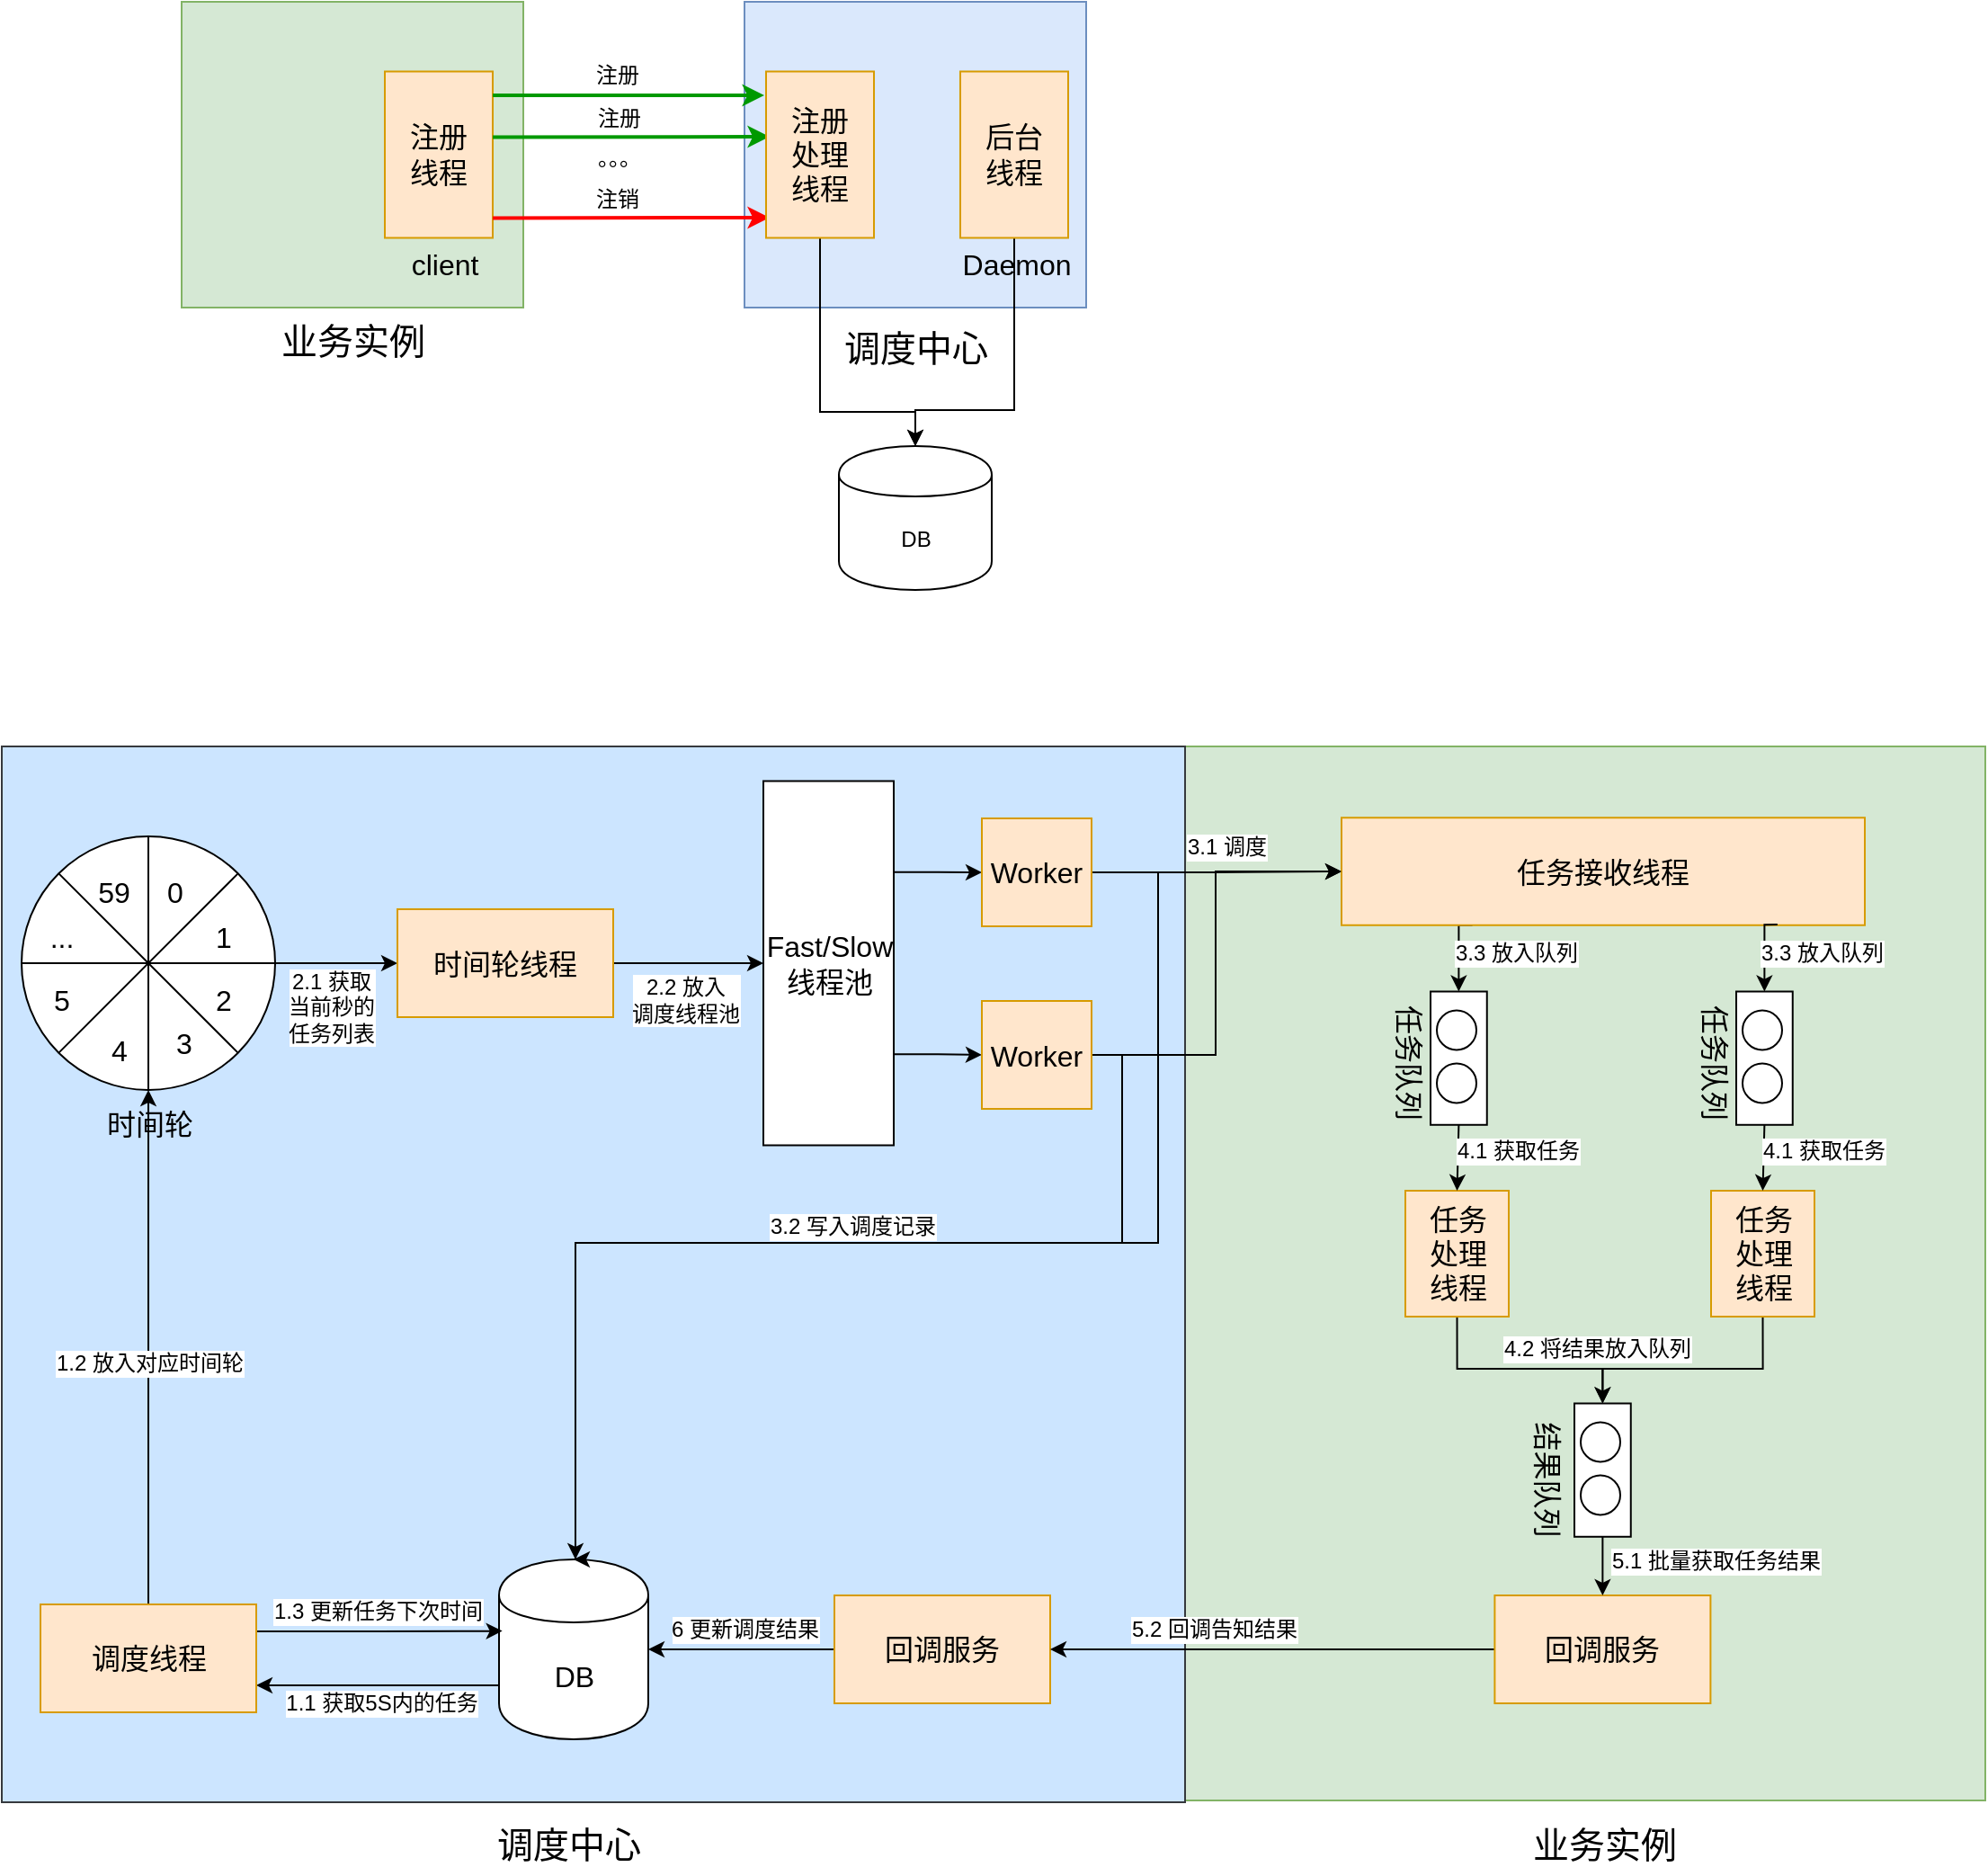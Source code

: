 <mxfile version="12.4.8" type="github">
  <diagram id="AHbCEerTlKpvjVQgfVZD" name="Page-1">
    <mxGraphModel dx="643" dy="357" grid="0" gridSize="10" guides="1" tooltips="1" connect="1" arrows="1" fold="1" page="0" pageScale="1" pageWidth="827" pageHeight="1169" math="0" shadow="0">
      <root>
        <mxCell id="0"/>
        <mxCell id="1" parent="0"/>
        <mxCell id="eP0P-MiQ1UnPu2ceCvQb-42" value="" style="rounded=0;whiteSpace=wrap;html=1;strokeColor=#82b366;strokeWidth=1;fillColor=#d5e8d4;" vertex="1" parent="1">
          <mxGeometry x="665" y="464" width="445" height="586" as="geometry"/>
        </mxCell>
        <mxCell id="eP0P-MiQ1UnPu2ceCvQb-41" value="" style="rounded=0;whiteSpace=wrap;html=1;strokeColor=#36393d;strokeWidth=1;fillColor=#cce5ff;" vertex="1" parent="1">
          <mxGeometry x="7" y="464" width="658" height="587" as="geometry"/>
        </mxCell>
        <mxCell id="mJArkg921WcpEoAyN8Te-1" value="" style="rounded=0;whiteSpace=wrap;html=1;fillColor=#d5e8d4;strokeColor=#82b366;" parent="1" vertex="1">
          <mxGeometry x="107" y="50" width="190" height="170" as="geometry"/>
        </mxCell>
        <mxCell id="mJArkg921WcpEoAyN8Te-2" value="&lt;font style=&quot;font-size: 16px&quot;&gt;注册&lt;br&gt;线程&lt;/font&gt;" style="rounded=0;whiteSpace=wrap;html=1;fillColor=#ffe6cc;strokeColor=#d79b00;" parent="1" vertex="1">
          <mxGeometry x="220" y="88.75" width="60" height="92.5" as="geometry"/>
        </mxCell>
        <mxCell id="mJArkg921WcpEoAyN8Te-3" value="&lt;font style=&quot;font-size: 20px&quot;&gt;业务实例&lt;/font&gt;" style="text;html=1;align=center;verticalAlign=middle;resizable=0;points=[];autosize=1;" parent="1" vertex="1">
          <mxGeometry x="152" y="228" width="100" height="20" as="geometry"/>
        </mxCell>
        <mxCell id="mJArkg921WcpEoAyN8Te-4" value="" style="rounded=0;whiteSpace=wrap;html=1;fillColor=#dae8fc;strokeColor=#6c8ebf;" parent="1" vertex="1">
          <mxGeometry x="420" y="50" width="190" height="170" as="geometry"/>
        </mxCell>
        <mxCell id="mJArkg921WcpEoAyN8Te-5" value="" style="endArrow=classic;html=1;strokeColor=#009900;strokeWidth=2;" parent="1" edge="1">
          <mxGeometry width="50" height="50" relative="1" as="geometry">
            <mxPoint x="280" y="102" as="sourcePoint"/>
            <mxPoint x="431" y="102" as="targetPoint"/>
          </mxGeometry>
        </mxCell>
        <mxCell id="mJArkg921WcpEoAyN8Te-8" value="注册" style="text;html=1;align=center;verticalAlign=middle;resizable=0;points=[];labelBackgroundColor=#ffffff;" parent="mJArkg921WcpEoAyN8Te-5" vertex="1" connectable="0">
          <mxGeometry x="-0.138" y="4" relative="1" as="geometry">
            <mxPoint x="4.01" y="-7.42" as="offset"/>
          </mxGeometry>
        </mxCell>
        <mxCell id="mJArkg921WcpEoAyN8Te-6" value="" style="endArrow=classic;html=1;exitX=1;exitY=0.25;exitDx=0;exitDy=0;entryX=0.033;entryY=0.878;entryDx=0;entryDy=0;entryPerimeter=0;strokeColor=#FF0000;strokeWidth=2;" parent="1" target="mJArkg921WcpEoAyN8Te-20" edge="1">
          <mxGeometry width="50" height="50" relative="1" as="geometry">
            <mxPoint x="280" y="170.29" as="sourcePoint"/>
            <mxPoint x="416.96" y="170.0" as="targetPoint"/>
          </mxGeometry>
        </mxCell>
        <mxCell id="mJArkg921WcpEoAyN8Te-7" value="" style="endArrow=classic;html=1;exitX=1;exitY=0.25;exitDx=0;exitDy=0;entryX=0.033;entryY=0.392;entryDx=0;entryDy=0;entryPerimeter=0;strokeColor=#009900;strokeWidth=2;" parent="1" target="mJArkg921WcpEoAyN8Te-20" edge="1">
          <mxGeometry width="50" height="50" relative="1" as="geometry">
            <mxPoint x="280" y="125.29" as="sourcePoint"/>
            <mxPoint x="416.96" y="125.0" as="targetPoint"/>
          </mxGeometry>
        </mxCell>
        <mxCell id="mJArkg921WcpEoAyN8Te-10" value="注册" style="text;html=1;align=center;verticalAlign=middle;resizable=0;points=[];labelBackgroundColor=#ffffff;" parent="1" vertex="1" connectable="0">
          <mxGeometry x="337.001" y="122.995" as="geometry">
            <mxPoint x="13.01" y="-8.42" as="offset"/>
          </mxGeometry>
        </mxCell>
        <mxCell id="mJArkg921WcpEoAyN8Te-11" value="。。。" style="text;html=1;align=center;verticalAlign=middle;resizable=0;points=[];labelBackgroundColor=#ffffff;" parent="1" vertex="1" connectable="0">
          <mxGeometry x="337.001" y="144.995" as="geometry">
            <mxPoint x="13.01" y="-8.42" as="offset"/>
          </mxGeometry>
        </mxCell>
        <mxCell id="mJArkg921WcpEoAyN8Te-12" value="注销" style="text;html=1;align=center;verticalAlign=middle;resizable=0;points=[];labelBackgroundColor=#ffffff;" parent="1" vertex="1" connectable="0">
          <mxGeometry x="344.001" y="164.995" as="geometry">
            <mxPoint x="5.01" y="-5.42" as="offset"/>
          </mxGeometry>
        </mxCell>
        <mxCell id="mJArkg921WcpEoAyN8Te-13" value="DB" style="shape=cylinder;whiteSpace=wrap;html=1;boundedLbl=1;backgroundOutline=1;" parent="1" vertex="1">
          <mxGeometry x="472.5" y="297" width="85" height="80" as="geometry"/>
        </mxCell>
        <mxCell id="eP0P-MiQ1UnPu2ceCvQb-130" style="edgeStyle=orthogonalEdgeStyle;rounded=0;orthogonalLoop=1;jettySize=auto;html=1;exitX=0.5;exitY=1;exitDx=0;exitDy=0;strokeColor=#000000;strokeWidth=1;" edge="1" parent="1" source="mJArkg921WcpEoAyN8Te-16" target="mJArkg921WcpEoAyN8Te-13">
          <mxGeometry relative="1" as="geometry">
            <Array as="points">
              <mxPoint x="570" y="277"/>
              <mxPoint x="515" y="277"/>
            </Array>
          </mxGeometry>
        </mxCell>
        <mxCell id="mJArkg921WcpEoAyN8Te-16" value="&lt;font style=&quot;font-size: 16px&quot;&gt;后台&lt;br&gt;线程&lt;br&gt;&lt;/font&gt;" style="rounded=0;whiteSpace=wrap;html=1;fillColor=#ffe6cc;strokeColor=#d79b00;" parent="1" vertex="1">
          <mxGeometry x="540" y="88.75" width="60" height="92.5" as="geometry"/>
        </mxCell>
        <mxCell id="mJArkg921WcpEoAyN8Te-18" value="&lt;font style=&quot;font-size: 20px&quot;&gt;调度中心&lt;/font&gt;" style="text;html=1;align=center;verticalAlign=middle;resizable=0;points=[];autosize=1;" parent="1" vertex="1">
          <mxGeometry x="465" y="232" width="100" height="20" as="geometry"/>
        </mxCell>
        <mxCell id="mJArkg921WcpEoAyN8Te-19" value="&lt;font style=&quot;font-size: 16px&quot;&gt;client&lt;/font&gt;" style="text;html=1;align=center;verticalAlign=middle;resizable=0;points=[];autosize=1;" parent="1" vertex="1">
          <mxGeometry x="229" y="186" width="47" height="19" as="geometry"/>
        </mxCell>
        <mxCell id="eP0P-MiQ1UnPu2ceCvQb-128" style="edgeStyle=orthogonalEdgeStyle;rounded=0;orthogonalLoop=1;jettySize=auto;html=1;exitX=0.5;exitY=1;exitDx=0;exitDy=0;strokeColor=#000000;strokeWidth=1;" edge="1" parent="1" source="mJArkg921WcpEoAyN8Te-20" target="mJArkg921WcpEoAyN8Te-13">
          <mxGeometry relative="1" as="geometry">
            <Array as="points">
              <mxPoint x="462" y="278"/>
              <mxPoint x="515" y="278"/>
            </Array>
          </mxGeometry>
        </mxCell>
        <mxCell id="mJArkg921WcpEoAyN8Te-20" value="&lt;font style=&quot;font-size: 16px&quot;&gt;注册&lt;br&gt;处理&lt;br&gt;线程&lt;br&gt;&lt;/font&gt;" style="rounded=0;whiteSpace=wrap;html=1;fillColor=#ffe6cc;strokeColor=#d79b00;" parent="1" vertex="1">
          <mxGeometry x="432" y="88.75" width="60" height="92.5" as="geometry"/>
        </mxCell>
        <mxCell id="mJArkg921WcpEoAyN8Te-21" value="&lt;font style=&quot;font-size: 16px&quot;&gt;Daemon&lt;/font&gt;" style="text;html=1;align=center;verticalAlign=middle;resizable=0;points=[];autosize=1;" parent="1" vertex="1">
          <mxGeometry x="535.5" y="186" width="70" height="19" as="geometry"/>
        </mxCell>
        <mxCell id="eP0P-MiQ1UnPu2ceCvQb-62" style="edgeStyle=orthogonalEdgeStyle;rounded=0;orthogonalLoop=1;jettySize=auto;html=1;exitX=0;exitY=0.7;exitDx=0;exitDy=0;entryX=1;entryY=0.75;entryDx=0;entryDy=0;strokeColor=#000000;strokeWidth=1;" edge="1" parent="1" source="eP0P-MiQ1UnPu2ceCvQb-2" target="eP0P-MiQ1UnPu2ceCvQb-3">
          <mxGeometry relative="1" as="geometry"/>
        </mxCell>
        <mxCell id="eP0P-MiQ1UnPu2ceCvQb-63" value="1.1 获取5S内的任务" style="text;html=1;align=center;verticalAlign=middle;resizable=0;points=[];labelBackgroundColor=#ffffff;" vertex="1" connectable="0" parent="eP0P-MiQ1UnPu2ceCvQb-62">
          <mxGeometry x="-0.059" y="4" relative="1" as="geometry">
            <mxPoint x="-1.88" y="5.65" as="offset"/>
          </mxGeometry>
        </mxCell>
        <mxCell id="eP0P-MiQ1UnPu2ceCvQb-2" value="&lt;font style=&quot;font-size: 16px&quot;&gt;DB&lt;/font&gt;" style="shape=cylinder;whiteSpace=wrap;html=1;boundedLbl=1;backgroundOutline=1;" vertex="1" parent="1">
          <mxGeometry x="283.5" y="916" width="83" height="100" as="geometry"/>
        </mxCell>
        <mxCell id="eP0P-MiQ1UnPu2ceCvQb-64" style="edgeStyle=orthogonalEdgeStyle;rounded=0;orthogonalLoop=1;jettySize=auto;html=1;exitX=0.5;exitY=0;exitDx=0;exitDy=0;entryX=0.5;entryY=1;entryDx=0;entryDy=0;entryPerimeter=0;strokeColor=#000000;strokeWidth=1;" edge="1" parent="1" source="eP0P-MiQ1UnPu2ceCvQb-3" target="eP0P-MiQ1UnPu2ceCvQb-5">
          <mxGeometry relative="1" as="geometry"/>
        </mxCell>
        <mxCell id="eP0P-MiQ1UnPu2ceCvQb-65" value="1.2 放入对应时间轮" style="text;html=1;align=center;verticalAlign=middle;resizable=0;points=[];labelBackgroundColor=#ffffff;" vertex="1" connectable="0" parent="eP0P-MiQ1UnPu2ceCvQb-64">
          <mxGeometry x="-0.351" y="2" relative="1" as="geometry">
            <mxPoint x="2.56" y="-40.88" as="offset"/>
          </mxGeometry>
        </mxCell>
        <mxCell id="eP0P-MiQ1UnPu2ceCvQb-66" style="edgeStyle=orthogonalEdgeStyle;rounded=0;orthogonalLoop=1;jettySize=auto;html=1;exitX=1;exitY=0.25;exitDx=0;exitDy=0;entryX=0.022;entryY=0.398;entryDx=0;entryDy=0;entryPerimeter=0;strokeColor=#000000;strokeWidth=1;" edge="1" parent="1" source="eP0P-MiQ1UnPu2ceCvQb-3" target="eP0P-MiQ1UnPu2ceCvQb-2">
          <mxGeometry relative="1" as="geometry"/>
        </mxCell>
        <mxCell id="eP0P-MiQ1UnPu2ceCvQb-67" value="1.3 更新任务下次时间" style="text;html=1;align=center;verticalAlign=middle;resizable=0;points=[];labelBackgroundColor=#ffffff;" vertex="1" connectable="0" parent="eP0P-MiQ1UnPu2ceCvQb-66">
          <mxGeometry x="-0.287" y="-1" relative="1" as="geometry">
            <mxPoint x="18.65" y="-11.76" as="offset"/>
          </mxGeometry>
        </mxCell>
        <mxCell id="eP0P-MiQ1UnPu2ceCvQb-3" value="&lt;font style=&quot;font-size: 16px&quot;&gt;调度线程&lt;/font&gt;" style="rounded=0;whiteSpace=wrap;html=1;strokeColor=#d79b00;fillColor=#ffe6cc;" vertex="1" parent="1">
          <mxGeometry x="28.5" y="941" width="120" height="60" as="geometry"/>
        </mxCell>
        <mxCell id="eP0P-MiQ1UnPu2ceCvQb-68" style="edgeStyle=orthogonalEdgeStyle;rounded=0;orthogonalLoop=1;jettySize=auto;html=1;entryX=0;entryY=0.5;entryDx=0;entryDy=0;strokeColor=#000000;strokeWidth=1;" edge="1" parent="1" source="eP0P-MiQ1UnPu2ceCvQb-5" target="eP0P-MiQ1UnPu2ceCvQb-18">
          <mxGeometry relative="1" as="geometry"/>
        </mxCell>
        <mxCell id="eP0P-MiQ1UnPu2ceCvQb-69" value="2.1 获取&lt;br&gt;当前秒的&lt;br&gt;任务列表" style="text;html=1;align=center;verticalAlign=middle;resizable=0;points=[];labelBackgroundColor=#ffffff;" vertex="1" connectable="0" parent="eP0P-MiQ1UnPu2ceCvQb-68">
          <mxGeometry x="0.01" y="-2" relative="1" as="geometry">
            <mxPoint x="-4.12" y="21.76" as="offset"/>
          </mxGeometry>
        </mxCell>
        <mxCell id="eP0P-MiQ1UnPu2ceCvQb-5" value="" style="verticalLabelPosition=bottom;verticalAlign=top;html=1;shape=mxgraph.flowchart.summing_function;" vertex="1" parent="1">
          <mxGeometry x="18" y="514" width="141" height="141" as="geometry"/>
        </mxCell>
        <mxCell id="eP0P-MiQ1UnPu2ceCvQb-6" value="" style="endArrow=none;html=1;strokeColor=#000000;strokeWidth=1;exitX=0.145;exitY=0.855;exitDx=0;exitDy=0;exitPerimeter=0;entryX=0.855;entryY=0.145;entryDx=0;entryDy=0;entryPerimeter=0;" edge="1" parent="1" source="eP0P-MiQ1UnPu2ceCvQb-5" target="eP0P-MiQ1UnPu2ceCvQb-5">
          <mxGeometry width="50" height="50" relative="1" as="geometry">
            <mxPoint x="117" y="876" as="sourcePoint"/>
            <mxPoint x="167" y="826" as="targetPoint"/>
          </mxGeometry>
        </mxCell>
        <mxCell id="eP0P-MiQ1UnPu2ceCvQb-7" value="" style="endArrow=none;html=1;strokeColor=#000000;strokeWidth=1;exitX=0.145;exitY=0.145;exitDx=0;exitDy=0;exitPerimeter=0;entryX=0.855;entryY=0.855;entryDx=0;entryDy=0;entryPerimeter=0;" edge="1" parent="1" source="eP0P-MiQ1UnPu2ceCvQb-5" target="eP0P-MiQ1UnPu2ceCvQb-5">
          <mxGeometry width="50" height="50" relative="1" as="geometry">
            <mxPoint x="48.445" y="644.555" as="sourcePoint"/>
            <mxPoint x="148.555" y="544.445" as="targetPoint"/>
          </mxGeometry>
        </mxCell>
        <mxCell id="eP0P-MiQ1UnPu2ceCvQb-8" value="&lt;font style=&quot;font-size: 16px&quot;&gt;0&lt;/font&gt;" style="text;html=1;align=center;verticalAlign=middle;resizable=0;points=[];autosize=1;" vertex="1" parent="1">
          <mxGeometry x="93" y="535" width="19" height="19" as="geometry"/>
        </mxCell>
        <mxCell id="eP0P-MiQ1UnPu2ceCvQb-9" value="&lt;font style=&quot;font-size: 16px&quot;&gt;1&lt;/font&gt;" style="text;html=1;align=center;verticalAlign=middle;resizable=0;points=[];autosize=1;" vertex="1" parent="1">
          <mxGeometry x="120" y="560" width="19" height="19" as="geometry"/>
        </mxCell>
        <mxCell id="eP0P-MiQ1UnPu2ceCvQb-10" value="&lt;font style=&quot;font-size: 16px&quot;&gt;2&lt;/font&gt;" style="text;html=1;align=center;verticalAlign=middle;resizable=0;points=[];autosize=1;" vertex="1" parent="1">
          <mxGeometry x="120" y="595" width="19" height="19" as="geometry"/>
        </mxCell>
        <mxCell id="eP0P-MiQ1UnPu2ceCvQb-11" value="&lt;font style=&quot;font-size: 16px&quot;&gt;3&lt;/font&gt;" style="text;html=1;align=center;verticalAlign=middle;resizable=0;points=[];autosize=1;" vertex="1" parent="1">
          <mxGeometry x="98" y="619" width="19" height="19" as="geometry"/>
        </mxCell>
        <mxCell id="eP0P-MiQ1UnPu2ceCvQb-12" value="&lt;font style=&quot;font-size: 16px&quot;&gt;4&lt;/font&gt;" style="text;html=1;align=center;verticalAlign=middle;resizable=0;points=[];autosize=1;" vertex="1" parent="1">
          <mxGeometry x="62.5" y="623" width="19" height="19" as="geometry"/>
        </mxCell>
        <mxCell id="eP0P-MiQ1UnPu2ceCvQb-13" value="&lt;font style=&quot;font-size: 16px&quot;&gt;5&lt;/font&gt;" style="text;html=1;align=center;verticalAlign=middle;resizable=0;points=[];autosize=1;" vertex="1" parent="1">
          <mxGeometry x="30" y="595" width="19" height="19" as="geometry"/>
        </mxCell>
        <mxCell id="eP0P-MiQ1UnPu2ceCvQb-14" value="&lt;span style=&quot;font-size: 16px&quot;&gt;...&lt;/span&gt;" style="text;html=1;align=center;verticalAlign=middle;resizable=0;points=[];autosize=1;" vertex="1" parent="1">
          <mxGeometry x="28" y="560" width="23" height="19" as="geometry"/>
        </mxCell>
        <mxCell id="eP0P-MiQ1UnPu2ceCvQb-15" value="&lt;font style=&quot;font-size: 16px&quot;&gt;59&lt;/font&gt;" style="text;html=1;align=center;verticalAlign=middle;resizable=0;points=[];autosize=1;" vertex="1" parent="1">
          <mxGeometry x="55" y="535" width="28" height="19" as="geometry"/>
        </mxCell>
        <mxCell id="eP0P-MiQ1UnPu2ceCvQb-17" value="&lt;span style=&quot;font-size: 16px&quot;&gt;时间轮&lt;/span&gt;" style="text;html=1;align=center;verticalAlign=middle;resizable=0;points=[];autosize=1;" vertex="1" parent="1">
          <mxGeometry x="59.5" y="664" width="58" height="19" as="geometry"/>
        </mxCell>
        <mxCell id="eP0P-MiQ1UnPu2ceCvQb-70" style="edgeStyle=orthogonalEdgeStyle;rounded=0;orthogonalLoop=1;jettySize=auto;html=1;exitX=1;exitY=0.5;exitDx=0;exitDy=0;entryX=0;entryY=0.5;entryDx=0;entryDy=0;strokeColor=#000000;strokeWidth=1;" edge="1" parent="1" source="eP0P-MiQ1UnPu2ceCvQb-18" target="eP0P-MiQ1UnPu2ceCvQb-20">
          <mxGeometry relative="1" as="geometry"/>
        </mxCell>
        <mxCell id="eP0P-MiQ1UnPu2ceCvQb-71" value="2.2 放入&lt;br&gt;调度线程池" style="text;html=1;align=center;verticalAlign=middle;resizable=0;points=[];labelBackgroundColor=#ffffff;" vertex="1" connectable="0" parent="eP0P-MiQ1UnPu2ceCvQb-70">
          <mxGeometry x="-0.149" y="2" relative="1" as="geometry">
            <mxPoint x="3.94" y="22.26" as="offset"/>
          </mxGeometry>
        </mxCell>
        <mxCell id="eP0P-MiQ1UnPu2ceCvQb-18" value="&lt;font style=&quot;font-size: 16px&quot;&gt;时间轮线程&lt;/font&gt;" style="rounded=0;whiteSpace=wrap;html=1;strokeColor=#d79b00;fillColor=#ffe6cc;" vertex="1" parent="1">
          <mxGeometry x="227" y="554.5" width="120" height="60" as="geometry"/>
        </mxCell>
        <mxCell id="eP0P-MiQ1UnPu2ceCvQb-72" style="edgeStyle=orthogonalEdgeStyle;rounded=0;orthogonalLoop=1;jettySize=auto;html=1;exitX=1;exitY=0.25;exitDx=0;exitDy=0;entryX=0;entryY=0.5;entryDx=0;entryDy=0;strokeColor=#000000;strokeWidth=1;" edge="1" parent="1" source="eP0P-MiQ1UnPu2ceCvQb-20" target="eP0P-MiQ1UnPu2ceCvQb-22">
          <mxGeometry relative="1" as="geometry"/>
        </mxCell>
        <mxCell id="eP0P-MiQ1UnPu2ceCvQb-73" style="edgeStyle=orthogonalEdgeStyle;rounded=0;orthogonalLoop=1;jettySize=auto;html=1;exitX=1;exitY=0.75;exitDx=0;exitDy=0;entryX=0;entryY=0.5;entryDx=0;entryDy=0;strokeColor=#000000;strokeWidth=1;" edge="1" parent="1" source="eP0P-MiQ1UnPu2ceCvQb-20" target="eP0P-MiQ1UnPu2ceCvQb-43">
          <mxGeometry relative="1" as="geometry"/>
        </mxCell>
        <mxCell id="eP0P-MiQ1UnPu2ceCvQb-20" value="&lt;font style=&quot;font-size: 16px&quot;&gt;Fast/Slow线程池&lt;/font&gt;" style="rounded=0;whiteSpace=wrap;html=1;strokeColor=#000000;" vertex="1" parent="1">
          <mxGeometry x="430.5" y="483.25" width="72.5" height="202.5" as="geometry"/>
        </mxCell>
        <mxCell id="eP0P-MiQ1UnPu2ceCvQb-74" style="edgeStyle=orthogonalEdgeStyle;rounded=0;orthogonalLoop=1;jettySize=auto;html=1;exitX=1;exitY=0.5;exitDx=0;exitDy=0;entryX=0;entryY=0.5;entryDx=0;entryDy=0;strokeColor=#000000;strokeWidth=1;" edge="1" parent="1" source="eP0P-MiQ1UnPu2ceCvQb-22" target="eP0P-MiQ1UnPu2ceCvQb-25">
          <mxGeometry relative="1" as="geometry"/>
        </mxCell>
        <mxCell id="eP0P-MiQ1UnPu2ceCvQb-117" style="edgeStyle=orthogonalEdgeStyle;rounded=0;orthogonalLoop=1;jettySize=auto;html=1;exitX=1;exitY=0.5;exitDx=0;exitDy=0;strokeColor=#000000;strokeWidth=1;" edge="1" parent="1" source="eP0P-MiQ1UnPu2ceCvQb-22" target="eP0P-MiQ1UnPu2ceCvQb-2">
          <mxGeometry relative="1" as="geometry">
            <Array as="points">
              <mxPoint x="650" y="534"/>
              <mxPoint x="650" y="740"/>
              <mxPoint x="326" y="740"/>
            </Array>
          </mxGeometry>
        </mxCell>
        <mxCell id="eP0P-MiQ1UnPu2ceCvQb-22" value="&lt;font style=&quot;font-size: 16px&quot;&gt;Worker&lt;/font&gt;" style="rounded=0;whiteSpace=wrap;html=1;strokeColor=#d79b00;fillColor=#ffe6cc;" vertex="1" parent="1">
          <mxGeometry x="552" y="504" width="61" height="60" as="geometry"/>
        </mxCell>
        <mxCell id="eP0P-MiQ1UnPu2ceCvQb-77" style="edgeStyle=orthogonalEdgeStyle;rounded=0;orthogonalLoop=1;jettySize=auto;html=1;exitX=0.25;exitY=1;exitDx=0;exitDy=0;entryX=1;entryY=0.5;entryDx=0;entryDy=0;strokeColor=#000000;strokeWidth=1;" edge="1" parent="1" source="eP0P-MiQ1UnPu2ceCvQb-25" target="eP0P-MiQ1UnPu2ceCvQb-35">
          <mxGeometry relative="1" as="geometry"/>
        </mxCell>
        <mxCell id="eP0P-MiQ1UnPu2ceCvQb-78" value="3.3 放入队列" style="text;html=1;align=center;verticalAlign=middle;resizable=0;points=[];labelBackgroundColor=#ffffff;" vertex="1" connectable="0" parent="eP0P-MiQ1UnPu2ceCvQb-77">
          <mxGeometry x="-0.158" y="-1" relative="1" as="geometry">
            <mxPoint x="32.65" y="4.18" as="offset"/>
          </mxGeometry>
        </mxCell>
        <mxCell id="eP0P-MiQ1UnPu2ceCvQb-25" value="&lt;span style=&quot;font-size: 16px&quot;&gt;任务接收线程&lt;br&gt;&lt;/span&gt;" style="rounded=0;whiteSpace=wrap;html=1;strokeColor=#d79b00;fillColor=#ffe6cc;" vertex="1" parent="1">
          <mxGeometry x="752" y="503.63" width="291" height="59.75" as="geometry"/>
        </mxCell>
        <mxCell id="eP0P-MiQ1UnPu2ceCvQb-87" style="edgeStyle=orthogonalEdgeStyle;rounded=0;orthogonalLoop=1;jettySize=auto;html=1;exitX=0.5;exitY=1;exitDx=0;exitDy=0;entryX=1;entryY=0.5;entryDx=0;entryDy=0;strokeColor=#000000;strokeWidth=1;" edge="1" parent="1" source="eP0P-MiQ1UnPu2ceCvQb-39" target="eP0P-MiQ1UnPu2ceCvQb-55">
          <mxGeometry relative="1" as="geometry">
            <Array as="points">
              <mxPoint x="816" y="810"/>
              <mxPoint x="897" y="810"/>
            </Array>
          </mxGeometry>
        </mxCell>
        <mxCell id="eP0P-MiQ1UnPu2ceCvQb-39" value="&lt;span style=&quot;font-size: 16px&quot;&gt;任务&lt;br&gt;处理&lt;br&gt;线程&lt;br&gt;&lt;/span&gt;" style="rounded=0;whiteSpace=wrap;html=1;strokeColor=#d79b00;fillColor=#ffe6cc;" vertex="1" parent="1">
          <mxGeometry x="787.5" y="711" width="57.5" height="70" as="geometry"/>
        </mxCell>
        <mxCell id="eP0P-MiQ1UnPu2ceCvQb-114" style="edgeStyle=orthogonalEdgeStyle;rounded=0;orthogonalLoop=1;jettySize=auto;html=1;exitX=0;exitY=0.5;exitDx=0;exitDy=0;entryX=1;entryY=0.5;entryDx=0;entryDy=0;strokeColor=#000000;strokeWidth=1;" edge="1" parent="1" source="eP0P-MiQ1UnPu2ceCvQb-40" target="eP0P-MiQ1UnPu2ceCvQb-2">
          <mxGeometry relative="1" as="geometry"/>
        </mxCell>
        <mxCell id="eP0P-MiQ1UnPu2ceCvQb-115" value="6 更新调度结果" style="text;html=1;align=center;verticalAlign=middle;resizable=0;points=[];labelBackgroundColor=#ffffff;" vertex="1" connectable="0" parent="eP0P-MiQ1UnPu2ceCvQb-114">
          <mxGeometry x="0.132" y="-5" relative="1" as="geometry">
            <mxPoint x="8.53" y="-6.59" as="offset"/>
          </mxGeometry>
        </mxCell>
        <mxCell id="eP0P-MiQ1UnPu2ceCvQb-40" value="&lt;font style=&quot;font-size: 16px&quot;&gt;回调服务&lt;/font&gt;" style="rounded=0;whiteSpace=wrap;html=1;strokeColor=#d79b00;fillColor=#ffe6cc;" vertex="1" parent="1">
          <mxGeometry x="470" y="936" width="120" height="60" as="geometry"/>
        </mxCell>
        <mxCell id="eP0P-MiQ1UnPu2ceCvQb-75" style="edgeStyle=orthogonalEdgeStyle;rounded=0;orthogonalLoop=1;jettySize=auto;html=1;exitX=1;exitY=0.5;exitDx=0;exitDy=0;entryX=0;entryY=0.5;entryDx=0;entryDy=0;strokeColor=#000000;strokeWidth=1;" edge="1" parent="1" source="eP0P-MiQ1UnPu2ceCvQb-43" target="eP0P-MiQ1UnPu2ceCvQb-25">
          <mxGeometry relative="1" as="geometry">
            <Array as="points">
              <mxPoint x="682" y="635"/>
              <mxPoint x="682" y="534"/>
            </Array>
          </mxGeometry>
        </mxCell>
        <mxCell id="eP0P-MiQ1UnPu2ceCvQb-76" value="3.1 调度" style="text;html=1;align=center;verticalAlign=middle;resizable=0;points=[];labelBackgroundColor=#ffffff;" vertex="1" connectable="0" parent="eP0P-MiQ1UnPu2ceCvQb-75">
          <mxGeometry x="0.588" y="1" relative="1" as="geometry">
            <mxPoint x="-15.06" y="-12.65" as="offset"/>
          </mxGeometry>
        </mxCell>
        <mxCell id="eP0P-MiQ1UnPu2ceCvQb-120" style="edgeStyle=orthogonalEdgeStyle;rounded=0;orthogonalLoop=1;jettySize=auto;html=1;exitX=1;exitY=0.5;exitDx=0;exitDy=0;entryX=0.5;entryY=0;entryDx=0;entryDy=0;strokeColor=#000000;strokeWidth=1;" edge="1" parent="1" source="eP0P-MiQ1UnPu2ceCvQb-43" target="eP0P-MiQ1UnPu2ceCvQb-2">
          <mxGeometry relative="1" as="geometry">
            <Array as="points">
              <mxPoint x="630" y="635"/>
              <mxPoint x="630" y="740"/>
              <mxPoint x="326" y="740"/>
            </Array>
          </mxGeometry>
        </mxCell>
        <mxCell id="eP0P-MiQ1UnPu2ceCvQb-121" value="3.2 写入调度记录" style="text;html=1;align=center;verticalAlign=middle;resizable=0;points=[];labelBackgroundColor=#ffffff;" vertex="1" connectable="0" parent="eP0P-MiQ1UnPu2ceCvQb-120">
          <mxGeometry x="-0.201" y="-1" relative="1" as="geometry">
            <mxPoint x="-31.47" y="-8.53" as="offset"/>
          </mxGeometry>
        </mxCell>
        <mxCell id="eP0P-MiQ1UnPu2ceCvQb-43" value="&lt;font style=&quot;font-size: 16px&quot;&gt;Worker&lt;/font&gt;" style="rounded=0;whiteSpace=wrap;html=1;strokeColor=#d79b00;fillColor=#ffe6cc;" vertex="1" parent="1">
          <mxGeometry x="552" y="605.5" width="61" height="60" as="geometry"/>
        </mxCell>
        <mxCell id="eP0P-MiQ1UnPu2ceCvQb-53" value="" style="group" vertex="1" connectable="0" parent="1">
          <mxGeometry x="780.13" y="610.75" width="74.13" height="51.51" as="geometry"/>
        </mxCell>
        <mxCell id="eP0P-MiQ1UnPu2ceCvQb-35" value="" style="rounded=0;whiteSpace=wrap;html=1;strokeColor=#000000;strokeWidth=1;rotation=-90;" vertex="1" parent="eP0P-MiQ1UnPu2ceCvQb-53">
          <mxGeometry y="10.89" width="74.13" height="31.37" as="geometry"/>
        </mxCell>
        <mxCell id="eP0P-MiQ1UnPu2ceCvQb-37" value="" style="ellipse;whiteSpace=wrap;html=1;aspect=fixed;strokeColor=#000000;strokeWidth=1;rotation=-90;" vertex="1" parent="eP0P-MiQ1UnPu2ceCvQb-53">
          <mxGeometry x="24.87" y="29.51" width="22" height="22" as="geometry"/>
        </mxCell>
        <mxCell id="eP0P-MiQ1UnPu2ceCvQb-38" value="" style="ellipse;whiteSpace=wrap;html=1;aspect=fixed;strokeColor=#000000;strokeWidth=1;rotation=-90;" vertex="1" parent="eP0P-MiQ1UnPu2ceCvQb-53">
          <mxGeometry x="24.87" width="22" height="22" as="geometry"/>
        </mxCell>
        <mxCell id="eP0P-MiQ1UnPu2ceCvQb-60" value="&lt;span style=&quot;font-size: 16px&quot;&gt;任务队列&lt;/span&gt;" style="text;html=1;align=center;verticalAlign=middle;resizable=0;points=[];autosize=1;rotation=90;" vertex="1" parent="eP0P-MiQ1UnPu2ceCvQb-53">
          <mxGeometry x="-27.13" y="19.25" width="74" height="19" as="geometry"/>
        </mxCell>
        <mxCell id="eP0P-MiQ1UnPu2ceCvQb-54" value="" style="group" vertex="1" connectable="0" parent="1">
          <mxGeometry x="860.13" y="839.75" width="74.13" height="51.51" as="geometry"/>
        </mxCell>
        <mxCell id="eP0P-MiQ1UnPu2ceCvQb-55" value="" style="rounded=0;whiteSpace=wrap;html=1;strokeColor=#000000;strokeWidth=1;rotation=-90;" vertex="1" parent="eP0P-MiQ1UnPu2ceCvQb-54">
          <mxGeometry y="10.89" width="74.13" height="31.37" as="geometry"/>
        </mxCell>
        <mxCell id="eP0P-MiQ1UnPu2ceCvQb-56" value="" style="ellipse;whiteSpace=wrap;html=1;aspect=fixed;strokeColor=#000000;strokeWidth=1;rotation=-90;" vertex="1" parent="eP0P-MiQ1UnPu2ceCvQb-54">
          <mxGeometry x="24.87" y="29.51" width="22" height="22" as="geometry"/>
        </mxCell>
        <mxCell id="eP0P-MiQ1UnPu2ceCvQb-57" value="" style="ellipse;whiteSpace=wrap;html=1;aspect=fixed;strokeColor=#000000;strokeWidth=1;rotation=-90;" vertex="1" parent="eP0P-MiQ1UnPu2ceCvQb-54">
          <mxGeometry x="24.87" width="22" height="22" as="geometry"/>
        </mxCell>
        <mxCell id="eP0P-MiQ1UnPu2ceCvQb-86" value="&lt;span style=&quot;font-size: 16px&quot;&gt;结果队列&lt;/span&gt;" style="text;html=1;align=center;verticalAlign=middle;resizable=0;points=[];autosize=1;rotation=90;" vertex="1" parent="eP0P-MiQ1UnPu2ceCvQb-54">
          <mxGeometry x="-31.13" y="22" width="74" height="19" as="geometry"/>
        </mxCell>
        <mxCell id="eP0P-MiQ1UnPu2ceCvQb-112" style="edgeStyle=orthogonalEdgeStyle;rounded=0;orthogonalLoop=1;jettySize=auto;html=1;exitX=0;exitY=0.5;exitDx=0;exitDy=0;entryX=1;entryY=0.5;entryDx=0;entryDy=0;strokeColor=#000000;strokeWidth=1;" edge="1" parent="1" source="eP0P-MiQ1UnPu2ceCvQb-58" target="eP0P-MiQ1UnPu2ceCvQb-40">
          <mxGeometry relative="1" as="geometry"/>
        </mxCell>
        <mxCell id="eP0P-MiQ1UnPu2ceCvQb-113" value="5.2 回调告知结果" style="text;html=1;align=center;verticalAlign=middle;resizable=0;points=[];labelBackgroundColor=#ffffff;" vertex="1" connectable="0" parent="eP0P-MiQ1UnPu2ceCvQb-112">
          <mxGeometry x="0.117" y="-4" relative="1" as="geometry">
            <mxPoint x="-18.47" y="-7.59" as="offset"/>
          </mxGeometry>
        </mxCell>
        <mxCell id="eP0P-MiQ1UnPu2ceCvQb-58" value="&lt;font style=&quot;font-size: 16px&quot;&gt;回调服务&lt;/font&gt;" style="rounded=0;whiteSpace=wrap;html=1;strokeColor=#d79b00;fillColor=#ffe6cc;" vertex="1" parent="1">
          <mxGeometry x="837.2" y="936" width="120" height="60" as="geometry"/>
        </mxCell>
        <mxCell id="eP0P-MiQ1UnPu2ceCvQb-79" style="edgeStyle=orthogonalEdgeStyle;rounded=0;orthogonalLoop=1;jettySize=auto;html=1;exitX=0;exitY=0.5;exitDx=0;exitDy=0;entryX=0.5;entryY=0;entryDx=0;entryDy=0;strokeColor=#000000;strokeWidth=1;" edge="1" parent="1" source="eP0P-MiQ1UnPu2ceCvQb-35" target="eP0P-MiQ1UnPu2ceCvQb-39">
          <mxGeometry relative="1" as="geometry"/>
        </mxCell>
        <mxCell id="eP0P-MiQ1UnPu2ceCvQb-80" value="4.1 获取任务" style="text;html=1;align=center;verticalAlign=middle;resizable=0;points=[];labelBackgroundColor=#ffffff;" vertex="1" connectable="0" parent="eP0P-MiQ1UnPu2ceCvQb-79">
          <mxGeometry x="-0.125" relative="1" as="geometry">
            <mxPoint x="33.82" y="-1.12" as="offset"/>
          </mxGeometry>
        </mxCell>
        <mxCell id="eP0P-MiQ1UnPu2ceCvQb-98" style="edgeStyle=orthogonalEdgeStyle;rounded=0;orthogonalLoop=1;jettySize=auto;html=1;exitX=0.25;exitY=1;exitDx=0;exitDy=0;entryX=1;entryY=0.5;entryDx=0;entryDy=0;strokeColor=#000000;strokeWidth=1;" edge="1" parent="1" target="eP0P-MiQ1UnPu2ceCvQb-103">
          <mxGeometry relative="1" as="geometry">
            <mxPoint x="994.412" y="563.059" as="sourcePoint"/>
          </mxGeometry>
        </mxCell>
        <mxCell id="eP0P-MiQ1UnPu2ceCvQb-99" value="3.3 放入队列" style="text;html=1;align=center;verticalAlign=middle;resizable=0;points=[];labelBackgroundColor=#ffffff;" vertex="1" connectable="0" parent="eP0P-MiQ1UnPu2ceCvQb-98">
          <mxGeometry x="-0.158" y="-1" relative="1" as="geometry">
            <mxPoint x="32.65" y="4.18" as="offset"/>
          </mxGeometry>
        </mxCell>
        <mxCell id="eP0P-MiQ1UnPu2ceCvQb-100" style="edgeStyle=orthogonalEdgeStyle;rounded=0;orthogonalLoop=1;jettySize=auto;html=1;exitX=0.5;exitY=1;exitDx=0;exitDy=0;entryX=1;entryY=0.5;entryDx=0;entryDy=0;strokeColor=#000000;strokeWidth=1;" edge="1" parent="1" source="eP0P-MiQ1UnPu2ceCvQb-101" target="eP0P-MiQ1UnPu2ceCvQb-55">
          <mxGeometry relative="1" as="geometry">
            <mxPoint x="1067.353" y="826.588" as="targetPoint"/>
            <Array as="points">
              <mxPoint x="987" y="810"/>
              <mxPoint x="897" y="810"/>
            </Array>
          </mxGeometry>
        </mxCell>
        <mxCell id="eP0P-MiQ1UnPu2ceCvQb-101" value="&lt;span style=&quot;font-size: 16px&quot;&gt;任务&lt;br&gt;处理&lt;br&gt;线程&lt;br&gt;&lt;/span&gt;" style="rounded=0;whiteSpace=wrap;html=1;strokeColor=#d79b00;fillColor=#ffe6cc;" vertex="1" parent="1">
          <mxGeometry x="957.5" y="711" width="57.5" height="70" as="geometry"/>
        </mxCell>
        <mxCell id="eP0P-MiQ1UnPu2ceCvQb-102" value="" style="group" vertex="1" connectable="0" parent="1">
          <mxGeometry x="950.13" y="610.75" width="74.13" height="51.51" as="geometry"/>
        </mxCell>
        <mxCell id="eP0P-MiQ1UnPu2ceCvQb-103" value="" style="rounded=0;whiteSpace=wrap;html=1;strokeColor=#000000;strokeWidth=1;rotation=-90;" vertex="1" parent="eP0P-MiQ1UnPu2ceCvQb-102">
          <mxGeometry y="10.89" width="74.13" height="31.37" as="geometry"/>
        </mxCell>
        <mxCell id="eP0P-MiQ1UnPu2ceCvQb-104" value="" style="ellipse;whiteSpace=wrap;html=1;aspect=fixed;strokeColor=#000000;strokeWidth=1;rotation=-90;" vertex="1" parent="eP0P-MiQ1UnPu2ceCvQb-102">
          <mxGeometry x="24.87" y="29.51" width="22" height="22" as="geometry"/>
        </mxCell>
        <mxCell id="eP0P-MiQ1UnPu2ceCvQb-105" value="" style="ellipse;whiteSpace=wrap;html=1;aspect=fixed;strokeColor=#000000;strokeWidth=1;rotation=-90;" vertex="1" parent="eP0P-MiQ1UnPu2ceCvQb-102">
          <mxGeometry x="24.87" width="22" height="22" as="geometry"/>
        </mxCell>
        <mxCell id="eP0P-MiQ1UnPu2ceCvQb-106" value="&lt;span style=&quot;font-size: 16px&quot;&gt;任务队列&lt;/span&gt;" style="text;html=1;align=center;verticalAlign=middle;resizable=0;points=[];autosize=1;rotation=90;" vertex="1" parent="eP0P-MiQ1UnPu2ceCvQb-102">
          <mxGeometry x="-27.13" y="19.25" width="74" height="19" as="geometry"/>
        </mxCell>
        <mxCell id="eP0P-MiQ1UnPu2ceCvQb-107" style="edgeStyle=orthogonalEdgeStyle;rounded=0;orthogonalLoop=1;jettySize=auto;html=1;exitX=0;exitY=0.5;exitDx=0;exitDy=0;entryX=0.5;entryY=0;entryDx=0;entryDy=0;strokeColor=#000000;strokeWidth=1;" edge="1" parent="1" source="eP0P-MiQ1UnPu2ceCvQb-103" target="eP0P-MiQ1UnPu2ceCvQb-101">
          <mxGeometry relative="1" as="geometry"/>
        </mxCell>
        <mxCell id="eP0P-MiQ1UnPu2ceCvQb-108" value="4.1 获取任务" style="text;html=1;align=center;verticalAlign=middle;resizable=0;points=[];labelBackgroundColor=#ffffff;" vertex="1" connectable="0" parent="eP0P-MiQ1UnPu2ceCvQb-107">
          <mxGeometry x="-0.125" relative="1" as="geometry">
            <mxPoint x="33.82" y="-1.12" as="offset"/>
          </mxGeometry>
        </mxCell>
        <mxCell id="eP0P-MiQ1UnPu2ceCvQb-109" value="4.2 将结果放入队列" style="text;html=1;align=center;verticalAlign=middle;resizable=0;points=[];labelBackgroundColor=#ffffff;" vertex="1" connectable="0" parent="1">
          <mxGeometry x="860.135" y="800.004" as="geometry">
            <mxPoint x="33.82" y="-1.12" as="offset"/>
          </mxGeometry>
        </mxCell>
        <mxCell id="eP0P-MiQ1UnPu2ceCvQb-110" style="edgeStyle=orthogonalEdgeStyle;rounded=0;orthogonalLoop=1;jettySize=auto;html=1;exitX=0;exitY=0.5;exitDx=0;exitDy=0;entryX=0.5;entryY=0;entryDx=0;entryDy=0;strokeColor=#000000;strokeWidth=1;" edge="1" parent="1" source="eP0P-MiQ1UnPu2ceCvQb-55" target="eP0P-MiQ1UnPu2ceCvQb-58">
          <mxGeometry relative="1" as="geometry"/>
        </mxCell>
        <mxCell id="eP0P-MiQ1UnPu2ceCvQb-111" value="5.1 批量获取任务结果" style="text;html=1;align=center;verticalAlign=middle;resizable=0;points=[];labelBackgroundColor=#ffffff;" vertex="1" connectable="0" parent="eP0P-MiQ1UnPu2ceCvQb-110">
          <mxGeometry x="-0.231" y="-1" relative="1" as="geometry">
            <mxPoint x="63.65" y="1.18" as="offset"/>
          </mxGeometry>
        </mxCell>
        <mxCell id="eP0P-MiQ1UnPu2ceCvQb-122" value="&lt;font style=&quot;font-size: 20px&quot;&gt;调度中心&lt;/font&gt;" style="text;html=1;align=center;verticalAlign=middle;resizable=0;points=[];autosize=1;" vertex="1" parent="1">
          <mxGeometry x="272" y="1064" width="100" height="20" as="geometry"/>
        </mxCell>
        <mxCell id="eP0P-MiQ1UnPu2ceCvQb-123" value="&lt;font style=&quot;font-size: 20px&quot;&gt;业务实例&lt;/font&gt;" style="text;html=1;align=center;verticalAlign=middle;resizable=0;points=[];autosize=1;" vertex="1" parent="1">
          <mxGeometry x="852.5" y="1064" width="90" height="20" as="geometry"/>
        </mxCell>
      </root>
    </mxGraphModel>
  </diagram>
</mxfile>

